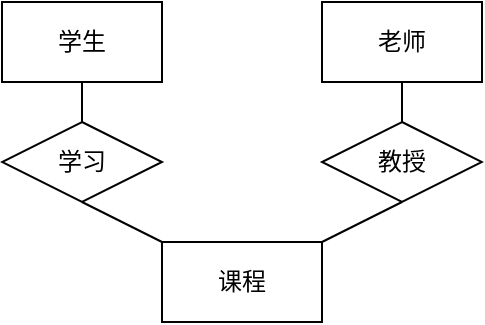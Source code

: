 <mxfile version="16.2.7" type="github"><diagram id="Sfc9WKqpymOrXcnd0ZCH" name="Page-1"><mxGraphModel dx="813" dy="449" grid="1" gridSize="10" guides="1" tooltips="1" connect="1" arrows="1" fold="1" page="1" pageScale="1" pageWidth="827" pageHeight="1169" math="0" shadow="0"><root><mxCell id="0"/><mxCell id="1" parent="0"/><mxCell id="nn2do0HRKqgiEypeFnVi-16" value="学生" style="rounded=0;whiteSpace=wrap;html=1;" vertex="1" parent="1"><mxGeometry x="200" y="280" width="80" height="40" as="geometry"/></mxCell><mxCell id="nn2do0HRKqgiEypeFnVi-17" value="老师" style="rounded=0;whiteSpace=wrap;html=1;" vertex="1" parent="1"><mxGeometry x="360" y="280" width="80" height="40" as="geometry"/></mxCell><mxCell id="nn2do0HRKqgiEypeFnVi-18" value="课程" style="rounded=0;whiteSpace=wrap;html=1;" vertex="1" parent="1"><mxGeometry x="280" y="400" width="80" height="40" as="geometry"/></mxCell><mxCell id="nn2do0HRKqgiEypeFnVi-19" value="学习" style="rhombus;whiteSpace=wrap;html=1;" vertex="1" parent="1"><mxGeometry x="200" y="340" width="80" height="40" as="geometry"/></mxCell><mxCell id="nn2do0HRKqgiEypeFnVi-20" value="" style="endArrow=none;html=1;rounded=0;exitX=0.5;exitY=0;exitDx=0;exitDy=0;entryX=0.5;entryY=1;entryDx=0;entryDy=0;" edge="1" parent="1" source="nn2do0HRKqgiEypeFnVi-19" target="nn2do0HRKqgiEypeFnVi-16"><mxGeometry width="50" height="50" relative="1" as="geometry"><mxPoint x="360" y="400" as="sourcePoint"/><mxPoint x="410" y="350" as="targetPoint"/></mxGeometry></mxCell><mxCell id="nn2do0HRKqgiEypeFnVi-21" value="" style="endArrow=none;html=1;rounded=0;entryX=0.5;entryY=1;entryDx=0;entryDy=0;exitX=0;exitY=0;exitDx=0;exitDy=0;" edge="1" parent="1" source="nn2do0HRKqgiEypeFnVi-18" target="nn2do0HRKqgiEypeFnVi-19"><mxGeometry width="50" height="50" relative="1" as="geometry"><mxPoint x="360" y="400" as="sourcePoint"/><mxPoint x="410" y="350" as="targetPoint"/></mxGeometry></mxCell><mxCell id="nn2do0HRKqgiEypeFnVi-22" value="教授" style="rhombus;whiteSpace=wrap;html=1;" vertex="1" parent="1"><mxGeometry x="360" y="340" width="80" height="40" as="geometry"/></mxCell><mxCell id="nn2do0HRKqgiEypeFnVi-23" value="" style="endArrow=none;html=1;rounded=0;entryX=0.5;entryY=1;entryDx=0;entryDy=0;exitX=0.5;exitY=0;exitDx=0;exitDy=0;" edge="1" parent="1" source="nn2do0HRKqgiEypeFnVi-22" target="nn2do0HRKqgiEypeFnVi-17"><mxGeometry width="50" height="50" relative="1" as="geometry"><mxPoint x="400" y="340" as="sourcePoint"/><mxPoint x="450" y="290" as="targetPoint"/></mxGeometry></mxCell><mxCell id="nn2do0HRKqgiEypeFnVi-24" value="" style="endArrow=none;html=1;rounded=0;entryX=0.5;entryY=1;entryDx=0;entryDy=0;exitX=1;exitY=0;exitDx=0;exitDy=0;" edge="1" parent="1" source="nn2do0HRKqgiEypeFnVi-18" target="nn2do0HRKqgiEypeFnVi-22"><mxGeometry width="50" height="50" relative="1" as="geometry"><mxPoint x="360" y="460" as="sourcePoint"/><mxPoint x="410" y="410" as="targetPoint"/></mxGeometry></mxCell></root></mxGraphModel></diagram></mxfile>